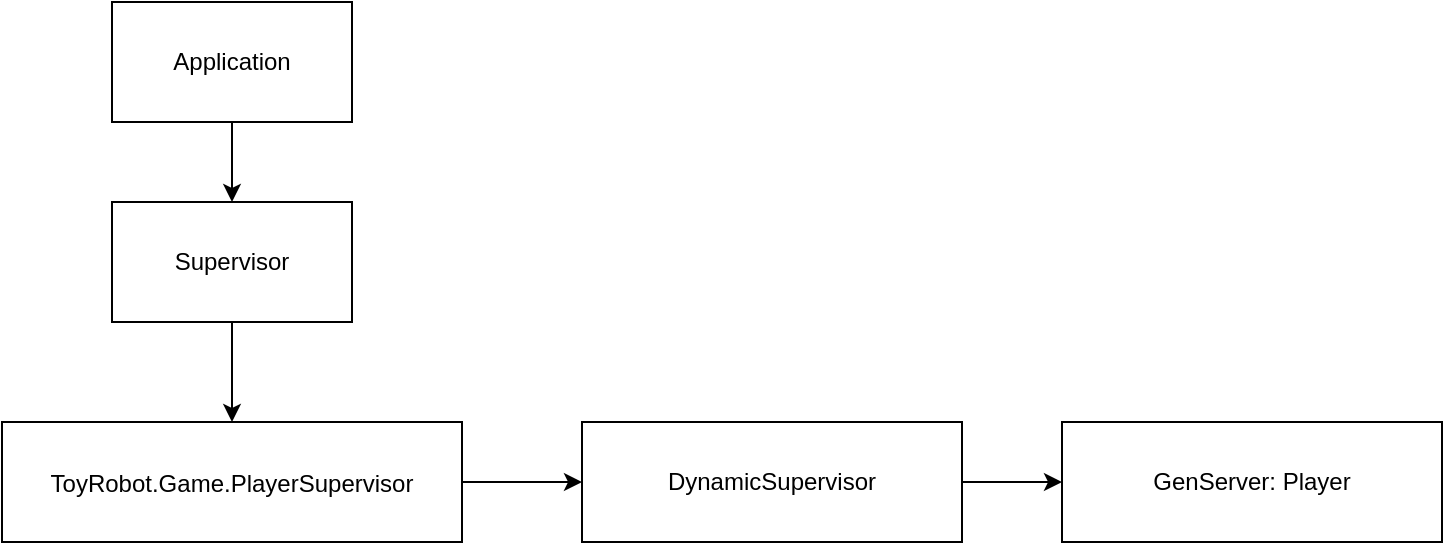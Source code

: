 <mxfile version="20.3.6" type="github">
  <diagram id="sDCgQUThUlEmUY2Jjlad" name="Page-1">
    <mxGraphModel dx="786" dy="444" grid="1" gridSize="10" guides="1" tooltips="1" connect="1" arrows="1" fold="1" page="1" pageScale="1" pageWidth="850" pageHeight="1100" math="0" shadow="0">
      <root>
        <mxCell id="0" />
        <mxCell id="1" parent="0" />
        <mxCell id="51vX7ljYIE3y3LlCxVDq-1" value="Application" style="rounded=0;whiteSpace=wrap;html=1;" vertex="1" parent="1">
          <mxGeometry x="95" y="40" width="120" height="60" as="geometry" />
        </mxCell>
        <mxCell id="51vX7ljYIE3y3LlCxVDq-2" value="&lt;div style=&quot;line-height: 18px;&quot;&gt;ToyRobot.Game.PlayerSupervisor&lt;/div&gt;" style="rounded=0;whiteSpace=wrap;html=1;" vertex="1" parent="1">
          <mxGeometry x="40" y="250" width="230" height="60" as="geometry" />
        </mxCell>
        <mxCell id="51vX7ljYIE3y3LlCxVDq-3" value="" style="endArrow=classic;html=1;rounded=0;" edge="1" parent="1" source="51vX7ljYIE3y3LlCxVDq-1" target="51vX7ljYIE3y3LlCxVDq-5">
          <mxGeometry width="50" height="50" relative="1" as="geometry">
            <mxPoint x="120" y="130" as="sourcePoint" />
            <mxPoint x="430" y="220" as="targetPoint" />
          </mxGeometry>
        </mxCell>
        <mxCell id="51vX7ljYIE3y3LlCxVDq-4" value="DynamicSupervisor" style="rounded=0;whiteSpace=wrap;html=1;" vertex="1" parent="1">
          <mxGeometry x="330" y="250" width="190" height="60" as="geometry" />
        </mxCell>
        <mxCell id="51vX7ljYIE3y3LlCxVDq-5" value="Supervisor" style="rounded=0;whiteSpace=wrap;html=1;" vertex="1" parent="1">
          <mxGeometry x="95" y="140" width="120" height="60" as="geometry" />
        </mxCell>
        <mxCell id="51vX7ljYIE3y3LlCxVDq-8" value="" style="endArrow=classic;html=1;rounded=0;" edge="1" parent="1" source="51vX7ljYIE3y3LlCxVDq-5" target="51vX7ljYIE3y3LlCxVDq-2">
          <mxGeometry width="50" height="50" relative="1" as="geometry">
            <mxPoint x="380" y="260" as="sourcePoint" />
            <mxPoint x="430" y="210" as="targetPoint" />
          </mxGeometry>
        </mxCell>
        <mxCell id="51vX7ljYIE3y3LlCxVDq-9" value="" style="endArrow=classic;html=1;rounded=0;" edge="1" parent="1" source="51vX7ljYIE3y3LlCxVDq-2" target="51vX7ljYIE3y3LlCxVDq-4">
          <mxGeometry width="50" height="50" relative="1" as="geometry">
            <mxPoint x="380" y="260" as="sourcePoint" />
            <mxPoint x="430" y="210" as="targetPoint" />
          </mxGeometry>
        </mxCell>
        <mxCell id="51vX7ljYIE3y3LlCxVDq-10" value="GenServer: Player" style="rounded=0;whiteSpace=wrap;html=1;" vertex="1" parent="1">
          <mxGeometry x="570" y="250" width="190" height="60" as="geometry" />
        </mxCell>
        <mxCell id="51vX7ljYIE3y3LlCxVDq-11" value="" style="endArrow=classic;html=1;rounded=0;" edge="1" parent="1" source="51vX7ljYIE3y3LlCxVDq-4" target="51vX7ljYIE3y3LlCxVDq-10">
          <mxGeometry width="50" height="50" relative="1" as="geometry">
            <mxPoint x="380" y="260" as="sourcePoint" />
            <mxPoint x="430" y="210" as="targetPoint" />
          </mxGeometry>
        </mxCell>
      </root>
    </mxGraphModel>
  </diagram>
</mxfile>
